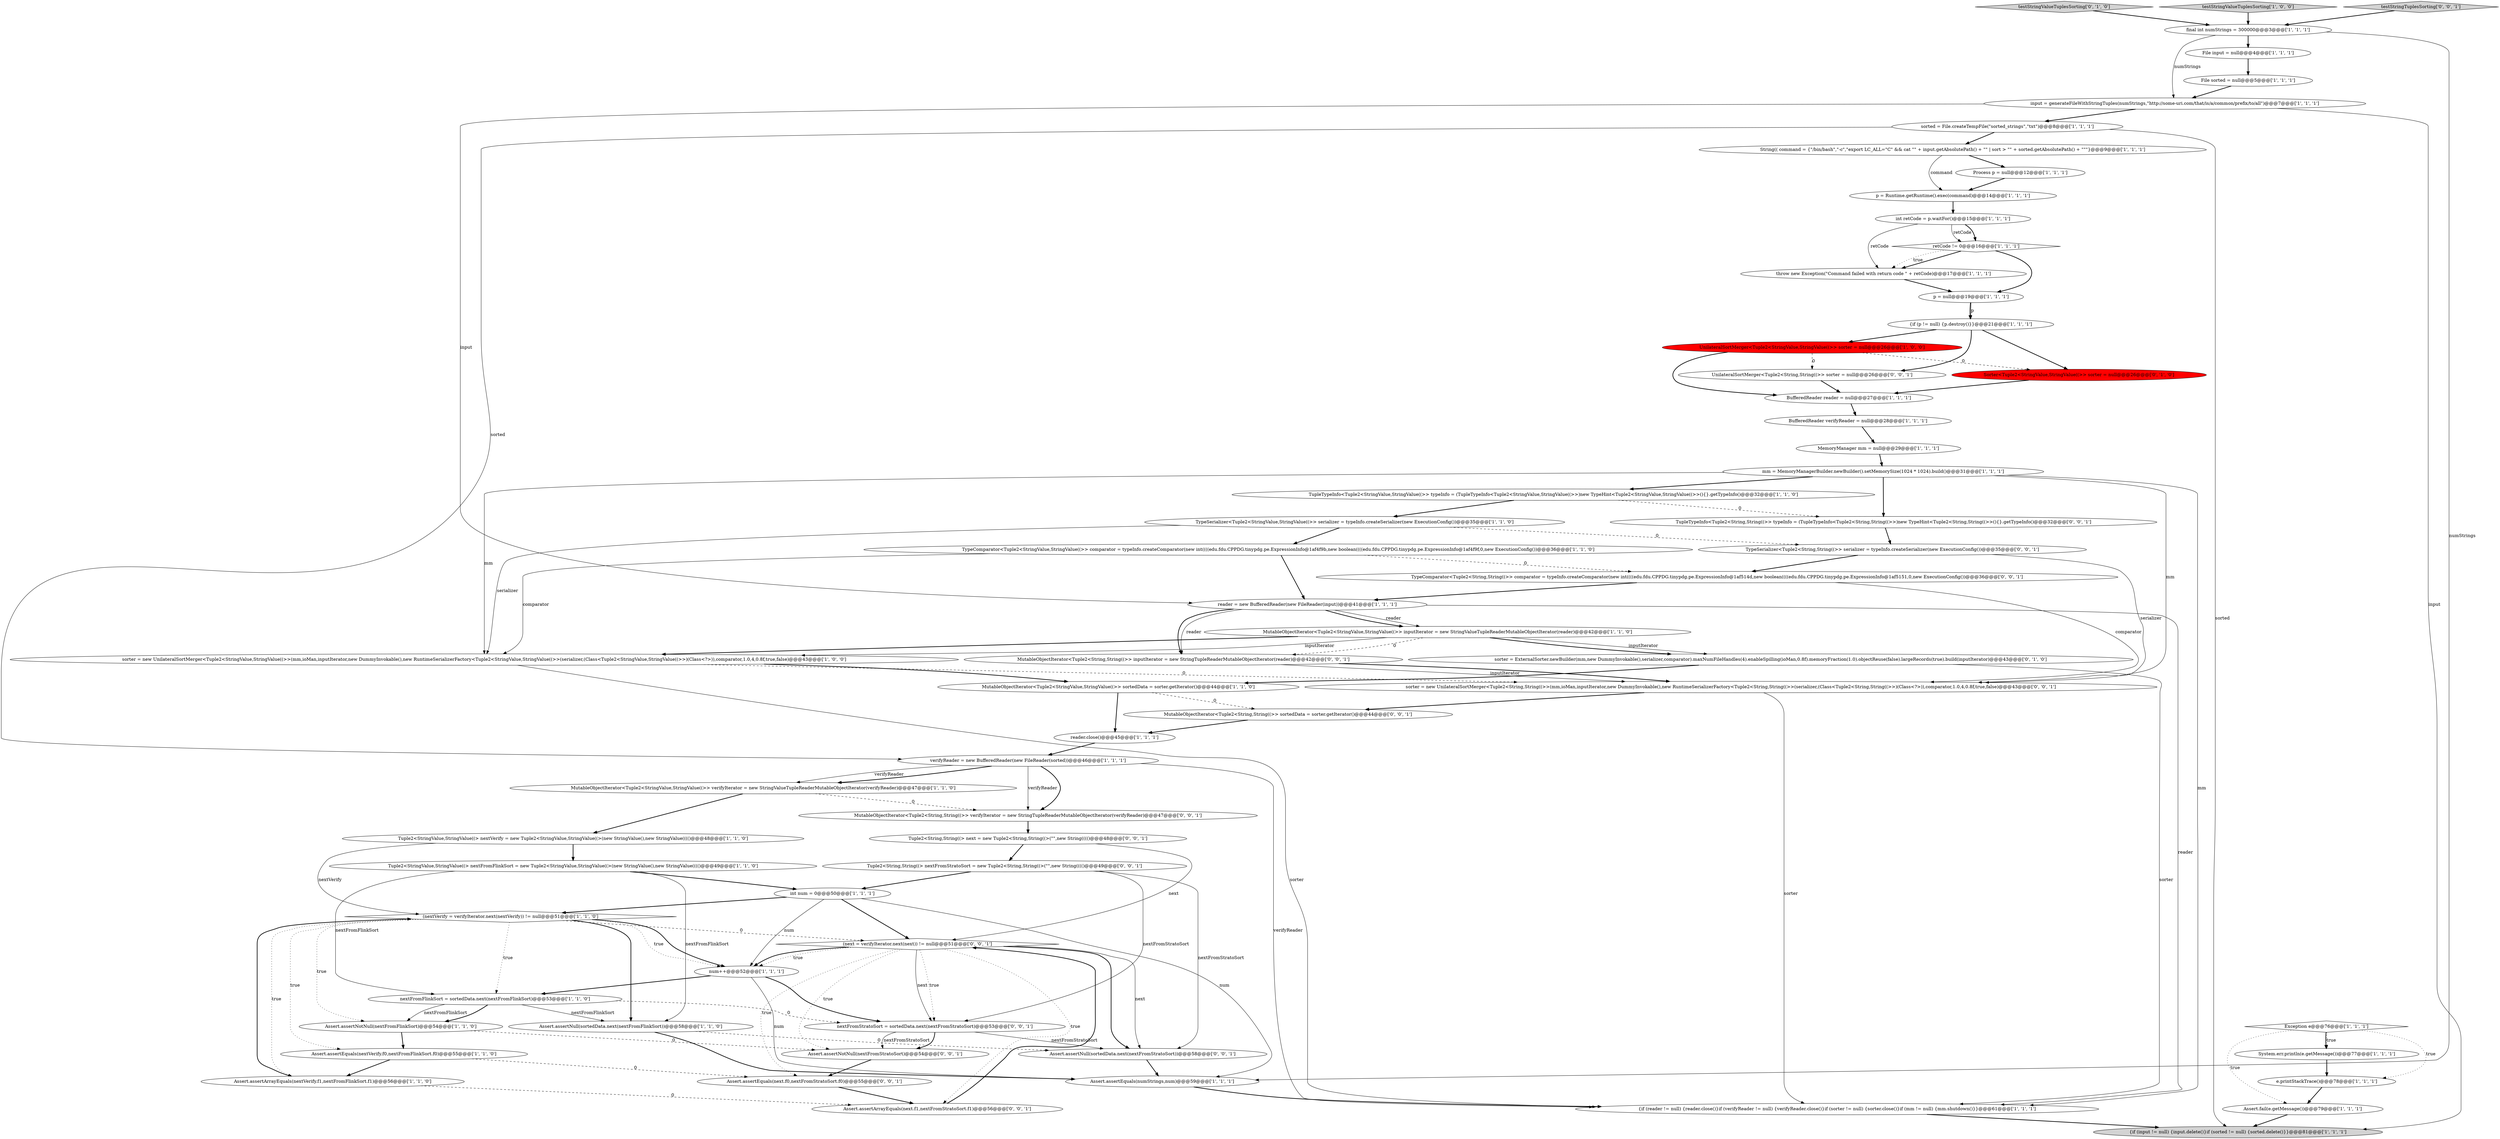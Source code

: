 digraph {
0 [style = filled, label = "e.printStackTrace()@@@78@@@['1', '1', '1']", fillcolor = white, shape = ellipse image = "AAA0AAABBB1BBB"];
31 [style = filled, label = "File sorted = null@@@5@@@['1', '1', '1']", fillcolor = white, shape = ellipse image = "AAA0AAABBB1BBB"];
33 [style = filled, label = "Exception e@@@76@@@['1', '1', '1']", fillcolor = white, shape = diamond image = "AAA0AAABBB1BBB"];
35 [style = filled, label = "BufferedReader verifyReader = null@@@28@@@['1', '1', '1']", fillcolor = white, shape = ellipse image = "AAA0AAABBB1BBB"];
29 [style = filled, label = "reader.close()@@@45@@@['1', '1', '1']", fillcolor = white, shape = ellipse image = "AAA0AAABBB1BBB"];
12 [style = filled, label = "{if (reader != null) {reader.close()}if (verifyReader != null) {verifyReader.close()}if (sorter != null) {sorter.close()}if (mm != null) {mm.shutdown()}}@@@61@@@['1', '1', '1']", fillcolor = white, shape = ellipse image = "AAA0AAABBB1BBB"];
13 [style = filled, label = "Process p = null@@@12@@@['1', '1', '1']", fillcolor = white, shape = ellipse image = "AAA0AAABBB1BBB"];
48 [style = filled, label = "testStringValueTuplesSorting['0', '1', '0']", fillcolor = lightgray, shape = diamond image = "AAA0AAABBB2BBB"];
55 [style = filled, label = "Tuple2<String,String((> nextFromStratoSort = new Tuple2<String,String((>(\"\",new String(((()@@@49@@@['0', '0', '1']", fillcolor = white, shape = ellipse image = "AAA0AAABBB3BBB"];
61 [style = filled, label = "sorter = new UnilateralSortMerger<Tuple2<String,String((>>(mm,ioMan,inputIterator,new DummyInvokable(),new RuntimeSerializerFactory<Tuple2<String,String((>>(serializer,(Class<Tuple2<String,String((>>)(Class<?>)),comparator,1.0,4,0.8f,true,false)@@@43@@@['0', '0', '1']", fillcolor = white, shape = ellipse image = "AAA0AAABBB3BBB"];
21 [style = filled, label = "(nextVerify = verifyIterator.next(nextVerify)) != null@@@51@@@['1', '1', '0']", fillcolor = white, shape = diamond image = "AAA0AAABBB1BBB"];
65 [style = filled, label = "UnilateralSortMerger<Tuple2<String,String((>> sorter = null@@@26@@@['0', '0', '1']", fillcolor = white, shape = ellipse image = "AAA0AAABBB3BBB"];
49 [style = filled, label = "(next = verifyIterator.next(next)) != null@@@51@@@['0', '0', '1']", fillcolor = white, shape = diamond image = "AAA0AAABBB3BBB"];
45 [style = filled, label = "BufferedReader reader = null@@@27@@@['1', '1', '1']", fillcolor = white, shape = ellipse image = "AAA0AAABBB1BBB"];
2 [style = filled, label = "UnilateralSortMerger<Tuple2<StringValue,StringValue((>> sorter = null@@@26@@@['1', '0', '0']", fillcolor = red, shape = ellipse image = "AAA1AAABBB1BBB"];
52 [style = filled, label = "TupleTypeInfo<Tuple2<String,String((>> typeInfo = (TupleTypeInfo<Tuple2<String,String((>>)new TypeHint<Tuple2<String,String((>>(){}.getTypeInfo()@@@32@@@['0', '0', '1']", fillcolor = white, shape = ellipse image = "AAA0AAABBB3BBB"];
27 [style = filled, label = "MemoryManager mm = null@@@29@@@['1', '1', '1']", fillcolor = white, shape = ellipse image = "AAA0AAABBB1BBB"];
36 [style = filled, label = "MutableObjectIterator<Tuple2<StringValue,StringValue((>> sortedData = sorter.getIterator()@@@44@@@['1', '1', '0']", fillcolor = white, shape = ellipse image = "AAA0AAABBB1BBB"];
42 [style = filled, label = "Assert.assertEquals(nextVerify.f0,nextFromFlinkSort.f0)@@@55@@@['1', '1', '0']", fillcolor = white, shape = ellipse image = "AAA0AAABBB1BBB"];
34 [style = filled, label = "File input = null@@@4@@@['1', '1', '1']", fillcolor = white, shape = ellipse image = "AAA0AAABBB1BBB"];
8 [style = filled, label = "TypeSerializer<Tuple2<StringValue,StringValue((>> serializer = typeInfo.createSerializer(new ExecutionConfig())@@@35@@@['1', '1', '0']", fillcolor = white, shape = ellipse image = "AAA0AAABBB1BBB"];
63 [style = filled, label = "Assert.assertNull(sortedData.next(nextFromStratoSort))@@@58@@@['0', '0', '1']", fillcolor = white, shape = ellipse image = "AAA0AAABBB3BBB"];
53 [style = filled, label = "MutableObjectIterator<Tuple2<String,String((>> inputIterator = new StringTupleReaderMutableObjectIterator(reader)@@@42@@@['0', '0', '1']", fillcolor = white, shape = ellipse image = "AAA0AAABBB3BBB"];
20 [style = filled, label = "Assert.assertNotNull(nextFromFlinkSort)@@@54@@@['1', '1', '0']", fillcolor = white, shape = ellipse image = "AAA0AAABBB1BBB"];
6 [style = filled, label = "Assert.assertNull(sortedData.next(nextFromFlinkSort))@@@58@@@['1', '1', '0']", fillcolor = white, shape = ellipse image = "AAA0AAABBB1BBB"];
47 [style = filled, label = "Sorter<Tuple2<StringValue,StringValue((>> sorter = null@@@26@@@['0', '1', '0']", fillcolor = red, shape = ellipse image = "AAA1AAABBB2BBB"];
9 [style = filled, label = "int num = 0@@@50@@@['1', '1', '1']", fillcolor = white, shape = ellipse image = "AAA0AAABBB1BBB"];
17 [style = filled, label = "Assert.assertEquals(numStrings,num)@@@59@@@['1', '1', '1']", fillcolor = white, shape = ellipse image = "AAA0AAABBB1BBB"];
40 [style = filled, label = "Tuple2<StringValue,StringValue((> nextFromFlinkSort = new Tuple2<StringValue,StringValue((>(new StringValue(),new StringValue(((()@@@49@@@['1', '1', '0']", fillcolor = white, shape = ellipse image = "AAA0AAABBB1BBB"];
15 [style = filled, label = "input = generateFileWithStringTuples(numStrings,\"http://some-uri.com/that/is/a/common/prefix/to/all\")@@@7@@@['1', '1', '1']", fillcolor = white, shape = ellipse image = "AAA0AAABBB1BBB"];
56 [style = filled, label = "TypeSerializer<Tuple2<String,String((>> serializer = typeInfo.createSerializer(new ExecutionConfig())@@@35@@@['0', '0', '1']", fillcolor = white, shape = ellipse image = "AAA0AAABBB3BBB"];
30 [style = filled, label = "p = null@@@19@@@['1', '1', '1']", fillcolor = white, shape = ellipse image = "AAA0AAABBB1BBB"];
37 [style = filled, label = "throw new Exception(\"Command failed with return code \" + retCode)@@@17@@@['1', '1', '1']", fillcolor = white, shape = ellipse image = "AAA0AAABBB1BBB"];
25 [style = filled, label = "final int numStrings = 300000@@@3@@@['1', '1', '1']", fillcolor = white, shape = ellipse image = "AAA0AAABBB1BBB"];
41 [style = filled, label = "num++@@@52@@@['1', '1', '1']", fillcolor = white, shape = ellipse image = "AAA0AAABBB1BBB"];
60 [style = filled, label = "Tuple2<String,String((> next = new Tuple2<String,String((>(\"\",new String(((()@@@48@@@['0', '0', '1']", fillcolor = white, shape = ellipse image = "AAA0AAABBB3BBB"];
23 [style = filled, label = "System.err.println(e.getMessage())@@@77@@@['1', '1', '1']", fillcolor = white, shape = ellipse image = "AAA0AAABBB1BBB"];
38 [style = filled, label = "MutableObjectIterator<Tuple2<StringValue,StringValue((>> inputIterator = new StringValueTupleReaderMutableObjectIterator(reader)@@@42@@@['1', '1', '0']", fillcolor = white, shape = ellipse image = "AAA0AAABBB1BBB"];
46 [style = filled, label = "sorter = ExternalSorter.newBuilder(mm,new DummyInvokable(),serializer,comparator).maxNumFileHandles(4).enableSpilling(ioMan,0.8f).memoryFraction(1.0).objectReuse(false).largeRecords(true).build(inputIterator)@@@43@@@['0', '1', '0']", fillcolor = white, shape = ellipse image = "AAA0AAABBB2BBB"];
39 [style = filled, label = "TupleTypeInfo<Tuple2<StringValue,StringValue((>> typeInfo = (TupleTypeInfo<Tuple2<StringValue,StringValue((>>)new TypeHint<Tuple2<StringValue,StringValue((>>(){}.getTypeInfo()@@@32@@@['1', '1', '0']", fillcolor = white, shape = ellipse image = "AAA0AAABBB1BBB"];
51 [style = filled, label = "nextFromStratoSort = sortedData.next(nextFromStratoSort)@@@53@@@['0', '0', '1']", fillcolor = white, shape = ellipse image = "AAA0AAABBB3BBB"];
5 [style = filled, label = "Assert.assertArrayEquals(nextVerify.f1,nextFromFlinkSort.f1)@@@56@@@['1', '1', '0']", fillcolor = white, shape = ellipse image = "AAA0AAABBB1BBB"];
16 [style = filled, label = "sorter = new UnilateralSortMerger<Tuple2<StringValue,StringValue((>>(mm,ioMan,inputIterator,new DummyInvokable(),new RuntimeSerializerFactory<Tuple2<StringValue,StringValue((>>(serializer,(Class<Tuple2<StringValue,StringValue((>>)(Class<?>)),comparator,1.0,4,0.8f,true,false)@@@43@@@['1', '0', '0']", fillcolor = white, shape = ellipse image = "AAA0AAABBB1BBB"];
50 [style = filled, label = "MutableObjectIterator<Tuple2<String,String((>> sortedData = sorter.getIterator()@@@44@@@['0', '0', '1']", fillcolor = white, shape = ellipse image = "AAA0AAABBB3BBB"];
58 [style = filled, label = "Assert.assertEquals(next.f0,nextFromStratoSort.f0)@@@55@@@['0', '0', '1']", fillcolor = white, shape = ellipse image = "AAA0AAABBB3BBB"];
7 [style = filled, label = "reader = new BufferedReader(new FileReader(input))@@@41@@@['1', '1', '1']", fillcolor = white, shape = ellipse image = "AAA0AAABBB1BBB"];
1 [style = filled, label = "nextFromFlinkSort = sortedData.next(nextFromFlinkSort)@@@53@@@['1', '1', '0']", fillcolor = white, shape = ellipse image = "AAA0AAABBB1BBB"];
64 [style = filled, label = "Assert.assertNotNull(nextFromStratoSort)@@@54@@@['0', '0', '1']", fillcolor = white, shape = ellipse image = "AAA0AAABBB3BBB"];
14 [style = filled, label = "TypeComparator<Tuple2<StringValue,StringValue((>> comparator = typeInfo.createComparator(new int((((edu.fdu.CPPDG.tinypdg.pe.ExpressionInfo@1af4f9b,new boolean((((edu.fdu.CPPDG.tinypdg.pe.ExpressionInfo@1af4f9f,0,new ExecutionConfig())@@@36@@@['1', '1', '0']", fillcolor = white, shape = ellipse image = "AAA0AAABBB1BBB"];
59 [style = filled, label = "MutableObjectIterator<Tuple2<String,String((>> verifyIterator = new StringTupleReaderMutableObjectIterator(verifyReader)@@@47@@@['0', '0', '1']", fillcolor = white, shape = ellipse image = "AAA0AAABBB3BBB"];
28 [style = filled, label = "sorted = File.createTempFile(\"sorted_strings\",\"txt\")@@@8@@@['1', '1', '1']", fillcolor = white, shape = ellipse image = "AAA0AAABBB1BBB"];
11 [style = filled, label = "int retCode = p.waitFor()@@@15@@@['1', '1', '1']", fillcolor = white, shape = ellipse image = "AAA0AAABBB1BBB"];
43 [style = filled, label = "{if (input != null) {input.delete()}if (sorted != null) {sorted.delete()}}@@@81@@@['1', '1', '1']", fillcolor = lightgray, shape = ellipse image = "AAA0AAABBB1BBB"];
44 [style = filled, label = "testStringValueTuplesSorting['1', '0', '0']", fillcolor = lightgray, shape = diamond image = "AAA0AAABBB1BBB"];
4 [style = filled, label = "Assert.fail(e.getMessage())@@@79@@@['1', '1', '1']", fillcolor = white, shape = ellipse image = "AAA0AAABBB1BBB"];
19 [style = filled, label = "{if (p != null) {p.destroy()}}@@@21@@@['1', '1', '1']", fillcolor = white, shape = ellipse image = "AAA0AAABBB1BBB"];
54 [style = filled, label = "TypeComparator<Tuple2<String,String((>> comparator = typeInfo.createComparator(new int((((edu.fdu.CPPDG.tinypdg.pe.ExpressionInfo@1af514d,new boolean((((edu.fdu.CPPDG.tinypdg.pe.ExpressionInfo@1af5151,0,new ExecutionConfig())@@@36@@@['0', '0', '1']", fillcolor = white, shape = ellipse image = "AAA0AAABBB3BBB"];
57 [style = filled, label = "testStringTuplesSorting['0', '0', '1']", fillcolor = lightgray, shape = diamond image = "AAA0AAABBB3BBB"];
24 [style = filled, label = "String(( command = {\"/bin/bash\",\"-c\",\"export LC_ALL=\"C\" && cat \"\" + input.getAbsolutePath() + \"\" | sort > \"\" + sorted.getAbsolutePath() + \"\"\"}@@@9@@@['1', '1', '1']", fillcolor = white, shape = ellipse image = "AAA0AAABBB1BBB"];
62 [style = filled, label = "Assert.assertArrayEquals(next.f1,nextFromStratoSort.f1)@@@56@@@['0', '0', '1']", fillcolor = white, shape = ellipse image = "AAA0AAABBB3BBB"];
32 [style = filled, label = "mm = MemoryManagerBuilder.newBuilder().setMemorySize(1024 * 1024).build()@@@31@@@['1', '1', '1']", fillcolor = white, shape = ellipse image = "AAA0AAABBB1BBB"];
3 [style = filled, label = "MutableObjectIterator<Tuple2<StringValue,StringValue((>> verifyIterator = new StringValueTupleReaderMutableObjectIterator(verifyReader)@@@47@@@['1', '1', '0']", fillcolor = white, shape = ellipse image = "AAA0AAABBB1BBB"];
26 [style = filled, label = "p = Runtime.getRuntime().exec(command)@@@14@@@['1', '1', '1']", fillcolor = white, shape = ellipse image = "AAA0AAABBB1BBB"];
22 [style = filled, label = "retCode != 0@@@16@@@['1', '1', '1']", fillcolor = white, shape = diamond image = "AAA0AAABBB1BBB"];
18 [style = filled, label = "verifyReader = new BufferedReader(new FileReader(sorted))@@@46@@@['1', '1', '1']", fillcolor = white, shape = ellipse image = "AAA0AAABBB1BBB"];
10 [style = filled, label = "Tuple2<StringValue,StringValue((> nextVerify = new Tuple2<StringValue,StringValue((>(new StringValue(),new StringValue(((()@@@48@@@['1', '1', '0']", fillcolor = white, shape = ellipse image = "AAA0AAABBB1BBB"];
18->3 [style = bold, label=""];
27->32 [style = bold, label=""];
49->62 [style = dotted, label="true"];
25->34 [style = bold, label=""];
32->52 [style = bold, label=""];
22->37 [style = bold, label=""];
36->29 [style = bold, label=""];
8->16 [style = solid, label="serializer"];
1->20 [style = bold, label=""];
2->47 [style = dashed, label="0"];
51->63 [style = solid, label="nextFromStratoSort"];
22->30 [style = bold, label=""];
26->11 [style = bold, label=""];
56->54 [style = bold, label=""];
29->18 [style = bold, label=""];
14->7 [style = bold, label=""];
16->61 [style = dashed, label="0"];
56->61 [style = solid, label="serializer"];
1->20 [style = solid, label="nextFromFlinkSort"];
18->59 [style = solid, label="verifyReader"];
58->62 [style = bold, label=""];
15->43 [style = solid, label="input"];
28->18 [style = solid, label="sorted"];
18->3 [style = solid, label="verifyReader"];
9->17 [style = solid, label="num"];
9->21 [style = bold, label=""];
62->49 [style = bold, label=""];
28->43 [style = solid, label="sorted"];
49->63 [style = bold, label=""];
7->38 [style = solid, label="reader"];
45->35 [style = bold, label=""];
39->52 [style = dashed, label="0"];
21->5 [style = dotted, label="true"];
50->29 [style = bold, label=""];
21->42 [style = dotted, label="true"];
21->20 [style = dotted, label="true"];
65->45 [style = bold, label=""];
33->4 [style = dotted, label="true"];
59->60 [style = bold, label=""];
14->16 [style = solid, label="comparator"];
11->22 [style = solid, label="retCode"];
39->8 [style = bold, label=""];
21->41 [style = bold, label=""];
30->19 [style = solid, label="p"];
55->63 [style = solid, label="nextFromStratoSort"];
46->36 [style = bold, label=""];
34->31 [style = bold, label=""];
49->64 [style = dotted, label="true"];
19->2 [style = bold, label=""];
57->25 [style = bold, label=""];
36->50 [style = dashed, label="0"];
33->23 [style = bold, label=""];
49->51 [style = dotted, label="true"];
5->21 [style = bold, label=""];
3->10 [style = bold, label=""];
30->19 [style = bold, label=""];
60->55 [style = bold, label=""];
38->46 [style = solid, label="inputIterator"];
49->41 [style = dotted, label="true"];
40->6 [style = solid, label="nextFromFlinkSort"];
25->17 [style = solid, label="numStrings"];
49->41 [style = bold, label=""];
28->24 [style = bold, label=""];
32->16 [style = solid, label="mm"];
15->7 [style = solid, label="input"];
38->46 [style = bold, label=""];
1->6 [style = solid, label="nextFromFlinkSort"];
54->61 [style = solid, label="comparator"];
6->63 [style = dashed, label="0"];
38->16 [style = solid, label="inputIterator"];
55->9 [style = bold, label=""];
24->13 [style = bold, label=""];
6->17 [style = bold, label=""];
18->12 [style = solid, label="verifyReader"];
33->0 [style = dotted, label="true"];
46->12 [style = solid, label="sorter"];
61->12 [style = solid, label="sorter"];
16->36 [style = bold, label=""];
54->7 [style = bold, label=""];
37->30 [style = bold, label=""];
38->16 [style = bold, label=""];
8->14 [style = bold, label=""];
22->37 [style = dotted, label="true"];
1->51 [style = dashed, label="0"];
40->9 [style = bold, label=""];
18->59 [style = bold, label=""];
23->0 [style = bold, label=""];
32->61 [style = solid, label="mm"];
49->63 [style = solid, label="next"];
41->17 [style = solid, label="num"];
40->1 [style = solid, label="nextFromFlinkSort"];
7->12 [style = solid, label="reader"];
21->41 [style = dotted, label="true"];
17->12 [style = bold, label=""];
19->47 [style = bold, label=""];
42->58 [style = dashed, label="0"];
15->28 [style = bold, label=""];
13->26 [style = bold, label=""];
63->17 [style = bold, label=""];
51->64 [style = bold, label=""];
38->53 [style = dashed, label="0"];
49->51 [style = solid, label="next"];
11->22 [style = bold, label=""];
2->45 [style = bold, label=""];
10->40 [style = bold, label=""];
20->42 [style = bold, label=""];
14->54 [style = dashed, label="0"];
44->25 [style = bold, label=""];
53->61 [style = solid, label="inputIterator"];
32->39 [style = bold, label=""];
47->45 [style = bold, label=""];
12->43 [style = bold, label=""];
9->49 [style = bold, label=""];
64->58 [style = bold, label=""];
32->12 [style = solid, label="mm"];
53->61 [style = bold, label=""];
35->27 [style = bold, label=""];
4->43 [style = bold, label=""];
9->41 [style = solid, label="num"];
21->6 [style = bold, label=""];
21->1 [style = dotted, label="true"];
60->49 [style = solid, label="next"];
3->59 [style = dashed, label="0"];
20->64 [style = dashed, label="0"];
49->58 [style = dotted, label="true"];
52->56 [style = bold, label=""];
19->65 [style = bold, label=""];
7->53 [style = solid, label="reader"];
41->1 [style = bold, label=""];
24->26 [style = solid, label="command"];
31->15 [style = bold, label=""];
16->12 [style = solid, label="sorter"];
51->64 [style = solid, label="nextFromStratoSort"];
11->37 [style = solid, label="retCode"];
25->15 [style = solid, label="numStrings"];
8->56 [style = dashed, label="0"];
7->38 [style = bold, label=""];
33->23 [style = dotted, label="true"];
55->51 [style = solid, label="nextFromStratoSort"];
0->4 [style = bold, label=""];
41->51 [style = bold, label=""];
61->50 [style = bold, label=""];
48->25 [style = bold, label=""];
10->21 [style = solid, label="nextVerify"];
2->65 [style = dashed, label="0"];
21->49 [style = dashed, label="0"];
42->5 [style = bold, label=""];
5->62 [style = dashed, label="0"];
7->53 [style = bold, label=""];
}
